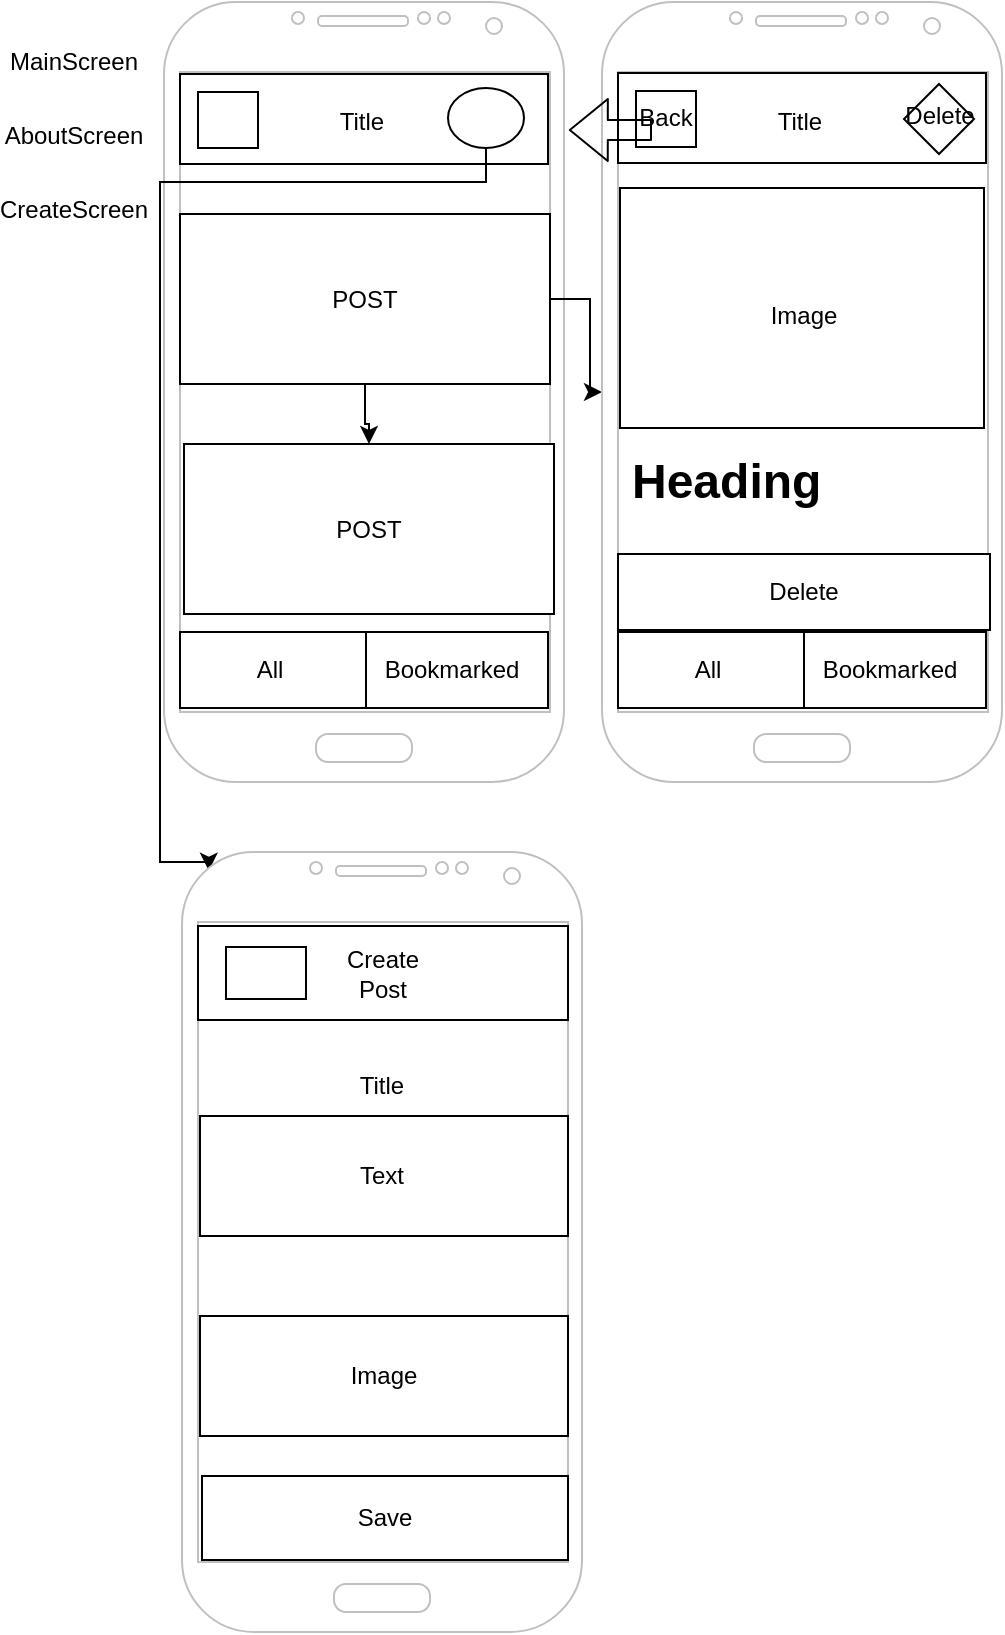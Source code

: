 <mxfile version="13.7.6" type="device"><diagram id="-tDMH-NavoYJ9PMKghUY" name="Page-1"><mxGraphModel dx="2958" dy="682" grid="1" gridSize="1" guides="1" tooltips="1" connect="1" arrows="1" fold="1" page="1" pageScale="1" pageWidth="827" pageHeight="1169" math="0" shadow="0"><root><mxCell id="0"/><mxCell id="1" parent="0"/><mxCell id="AMNDf2m0rLAfugdogOqv-1" value="" style="verticalLabelPosition=bottom;verticalAlign=top;html=1;shadow=0;dashed=0;strokeWidth=1;shape=mxgraph.android.phone2;strokeColor=#c0c0c0;" vertex="1" parent="1"><mxGeometry x="-1570" y="80" width="200" height="390" as="geometry"/></mxCell><mxCell id="AMNDf2m0rLAfugdogOqv-2" value="" style="rounded=0;whiteSpace=wrap;html=1;" vertex="1" parent="1"><mxGeometry x="-1562" y="116" width="184" height="45" as="geometry"/></mxCell><mxCell id="AMNDf2m0rLAfugdogOqv-9" value="" style="edgeStyle=orthogonalEdgeStyle;rounded=0;orthogonalLoop=1;jettySize=auto;html=1;" edge="1" parent="1" source="AMNDf2m0rLAfugdogOqv-6" target="AMNDf2m0rLAfugdogOqv-7"><mxGeometry relative="1" as="geometry"/></mxCell><mxCell id="AMNDf2m0rLAfugdogOqv-23" value="" style="edgeStyle=orthogonalEdgeStyle;rounded=0;orthogonalLoop=1;jettySize=auto;html=1;" edge="1" parent="1" source="AMNDf2m0rLAfugdogOqv-6" target="AMNDf2m0rLAfugdogOqv-21"><mxGeometry relative="1" as="geometry"/></mxCell><mxCell id="AMNDf2m0rLAfugdogOqv-6" value="POST" style="rounded=0;whiteSpace=wrap;html=1;" vertex="1" parent="1"><mxGeometry x="-1562" y="186" width="185" height="85" as="geometry"/></mxCell><mxCell id="AMNDf2m0rLAfugdogOqv-7" value="POST" style="rounded=0;whiteSpace=wrap;html=1;" vertex="1" parent="1"><mxGeometry x="-1560" y="301" width="185" height="85" as="geometry"/></mxCell><mxCell id="AMNDf2m0rLAfugdogOqv-10" value="Title" style="text;html=1;strokeColor=none;fillColor=none;align=center;verticalAlign=middle;whiteSpace=wrap;rounded=0;" vertex="1" parent="1"><mxGeometry x="-1491" y="130" width="40" height="20" as="geometry"/></mxCell><mxCell id="AMNDf2m0rLAfugdogOqv-54" style="edgeStyle=orthogonalEdgeStyle;rounded=0;orthogonalLoop=1;jettySize=auto;html=1;exitX=0.5;exitY=1;exitDx=0;exitDy=0;entryX=0.067;entryY=0.024;entryDx=0;entryDy=0;entryPerimeter=0;" edge="1" parent="1" source="AMNDf2m0rLAfugdogOqv-11" target="AMNDf2m0rLAfugdogOqv-43"><mxGeometry relative="1" as="geometry"><Array as="points"><mxPoint x="-1409" y="170"/><mxPoint x="-1572" y="170"/><mxPoint x="-1572" y="510"/><mxPoint x="-1548" y="510"/></Array></mxGeometry></mxCell><mxCell id="AMNDf2m0rLAfugdogOqv-11" value="" style="ellipse;whiteSpace=wrap;html=1;" vertex="1" parent="1"><mxGeometry x="-1428" y="123" width="38" height="30" as="geometry"/></mxCell><mxCell id="AMNDf2m0rLAfugdogOqv-12" value="" style="rounded=0;whiteSpace=wrap;html=1;" vertex="1" parent="1"><mxGeometry x="-1553" y="125" width="30" height="28" as="geometry"/></mxCell><mxCell id="AMNDf2m0rLAfugdogOqv-13" value="MainScreen" style="text;html=1;strokeColor=none;fillColor=none;align=center;verticalAlign=middle;whiteSpace=wrap;rounded=0;" vertex="1" parent="1"><mxGeometry x="-1635" y="100" width="40" height="20" as="geometry"/></mxCell><mxCell id="AMNDf2m0rLAfugdogOqv-14" value="AboutScreen" style="text;html=1;strokeColor=none;fillColor=none;align=center;verticalAlign=middle;whiteSpace=wrap;rounded=0;" vertex="1" parent="1"><mxGeometry x="-1635" y="137" width="40" height="20" as="geometry"/></mxCell><mxCell id="AMNDf2m0rLAfugdogOqv-15" value="CreateScreen" style="text;html=1;strokeColor=none;fillColor=none;align=center;verticalAlign=middle;whiteSpace=wrap;rounded=0;" vertex="1" parent="1"><mxGeometry x="-1635" y="174" width="40" height="20" as="geometry"/></mxCell><mxCell id="AMNDf2m0rLAfugdogOqv-16" value="" style="rounded=0;whiteSpace=wrap;html=1;" vertex="1" parent="1"><mxGeometry x="-1562" y="395" width="184" height="38" as="geometry"/></mxCell><mxCell id="AMNDf2m0rLAfugdogOqv-17" value="" style="rounded=0;whiteSpace=wrap;html=1;" vertex="1" parent="1"><mxGeometry x="-1562" y="395" width="93" height="38" as="geometry"/></mxCell><mxCell id="AMNDf2m0rLAfugdogOqv-18" value="All" style="text;html=1;strokeColor=none;fillColor=none;align=center;verticalAlign=middle;whiteSpace=wrap;rounded=0;" vertex="1" parent="1"><mxGeometry x="-1537" y="404" width="40" height="20" as="geometry"/></mxCell><mxCell id="AMNDf2m0rLAfugdogOqv-19" value="Bookmarked" style="text;html=1;strokeColor=none;fillColor=none;align=center;verticalAlign=middle;whiteSpace=wrap;rounded=0;" vertex="1" parent="1"><mxGeometry x="-1446" y="404" width="40" height="20" as="geometry"/></mxCell><mxCell id="AMNDf2m0rLAfugdogOqv-21" value="" style="verticalLabelPosition=bottom;verticalAlign=top;html=1;shadow=0;dashed=0;strokeWidth=1;shape=mxgraph.android.phone2;strokeColor=#c0c0c0;" vertex="1" parent="1"><mxGeometry x="-1351" y="80" width="200" height="390" as="geometry"/></mxCell><mxCell id="AMNDf2m0rLAfugdogOqv-24" value="" style="rounded=0;whiteSpace=wrap;html=1;" vertex="1" parent="1"><mxGeometry x="-1343" y="115.5" width="184" height="45" as="geometry"/></mxCell><mxCell id="AMNDf2m0rLAfugdogOqv-25" value="Title" style="text;html=1;strokeColor=none;fillColor=none;align=center;verticalAlign=middle;whiteSpace=wrap;rounded=0;" vertex="1" parent="1"><mxGeometry x="-1272" y="129.5" width="40" height="20" as="geometry"/></mxCell><mxCell id="AMNDf2m0rLAfugdogOqv-27" value="" style="rounded=0;whiteSpace=wrap;html=1;" vertex="1" parent="1"><mxGeometry x="-1334" y="124.5" width="30" height="28" as="geometry"/></mxCell><mxCell id="AMNDf2m0rLAfugdogOqv-30" value="" style="rounded=0;whiteSpace=wrap;html=1;" vertex="1" parent="1"><mxGeometry x="-1343" y="395" width="184" height="38" as="geometry"/></mxCell><mxCell id="AMNDf2m0rLAfugdogOqv-31" value="" style="rounded=0;whiteSpace=wrap;html=1;" vertex="1" parent="1"><mxGeometry x="-1343" y="395" width="93" height="38" as="geometry"/></mxCell><mxCell id="AMNDf2m0rLAfugdogOqv-32" value="All" style="text;html=1;strokeColor=none;fillColor=none;align=center;verticalAlign=middle;whiteSpace=wrap;rounded=0;" vertex="1" parent="1"><mxGeometry x="-1318" y="404" width="40" height="20" as="geometry"/></mxCell><mxCell id="AMNDf2m0rLAfugdogOqv-33" value="Bookmarked" style="text;html=1;strokeColor=none;fillColor=none;align=center;verticalAlign=middle;whiteSpace=wrap;rounded=0;" vertex="1" parent="1"><mxGeometry x="-1227" y="404" width="40" height="20" as="geometry"/></mxCell><mxCell id="AMNDf2m0rLAfugdogOqv-34" value="" style="shape=flexArrow;endArrow=classic;html=1;entryX=1.012;entryY=0.164;entryDx=0;entryDy=0;entryPerimeter=0;" edge="1" parent="1" target="AMNDf2m0rLAfugdogOqv-1"><mxGeometry width="50" height="50" relative="1" as="geometry"><mxPoint x="-1326" y="144" as="sourcePoint"/><mxPoint x="-1276" y="94" as="targetPoint"/></mxGeometry></mxCell><mxCell id="AMNDf2m0rLAfugdogOqv-35" value="Back" style="text;html=1;strokeColor=none;fillColor=none;align=center;verticalAlign=middle;whiteSpace=wrap;rounded=0;" vertex="1" parent="1"><mxGeometry x="-1339" y="128" width="40" height="20" as="geometry"/></mxCell><mxCell id="AMNDf2m0rLAfugdogOqv-37" value="" style="rhombus;whiteSpace=wrap;html=1;" vertex="1" parent="1"><mxGeometry x="-1200" y="121" width="35" height="35" as="geometry"/></mxCell><mxCell id="AMNDf2m0rLAfugdogOqv-38" value="Delete" style="text;html=1;strokeColor=none;fillColor=none;align=center;verticalAlign=middle;whiteSpace=wrap;rounded=0;" vertex="1" parent="1"><mxGeometry x="-1202.5" y="127" width="40" height="20" as="geometry"/></mxCell><mxCell id="AMNDf2m0rLAfugdogOqv-39" value="" style="rounded=0;whiteSpace=wrap;html=1;" vertex="1" parent="1"><mxGeometry x="-1342" y="173" width="182" height="120" as="geometry"/></mxCell><mxCell id="AMNDf2m0rLAfugdogOqv-40" value="Image" style="text;html=1;strokeColor=none;fillColor=none;align=center;verticalAlign=middle;whiteSpace=wrap;rounded=0;" vertex="1" parent="1"><mxGeometry x="-1270" y="227" width="40" height="20" as="geometry"/></mxCell><mxCell id="AMNDf2m0rLAfugdogOqv-41" value="&lt;h1&gt;Heading&lt;/h1&gt;&lt;p&gt;&lt;br&gt;&lt;/p&gt;" style="text;html=1;strokeColor=none;fillColor=none;spacing=5;spacingTop=-20;whiteSpace=wrap;overflow=hidden;rounded=0;" vertex="1" parent="1"><mxGeometry x="-1341" y="300" width="179" height="44" as="geometry"/></mxCell><mxCell id="AMNDf2m0rLAfugdogOqv-42" value="Delete" style="rounded=0;whiteSpace=wrap;html=1;" vertex="1" parent="1"><mxGeometry x="-1343" y="356" width="186" height="38" as="geometry"/></mxCell><mxCell id="AMNDf2m0rLAfugdogOqv-43" value="" style="verticalLabelPosition=bottom;verticalAlign=top;html=1;shadow=0;dashed=0;strokeWidth=1;shape=mxgraph.android.phone2;strokeColor=#c0c0c0;" vertex="1" parent="1"><mxGeometry x="-1561" y="505" width="200" height="390" as="geometry"/></mxCell><mxCell id="AMNDf2m0rLAfugdogOqv-44" value="Create&lt;br&gt;Post" style="rounded=0;whiteSpace=wrap;html=1;" vertex="1" parent="1"><mxGeometry x="-1553" y="542" width="185" height="47" as="geometry"/></mxCell><mxCell id="AMNDf2m0rLAfugdogOqv-45" value="" style="rounded=0;whiteSpace=wrap;html=1;" vertex="1" parent="1"><mxGeometry x="-1539" y="552.5" width="40" height="26" as="geometry"/></mxCell><mxCell id="AMNDf2m0rLAfugdogOqv-46" value="" style="rounded=0;whiteSpace=wrap;html=1;" vertex="1" parent="1"><mxGeometry x="-1552" y="637" width="184" height="60" as="geometry"/></mxCell><mxCell id="AMNDf2m0rLAfugdogOqv-47" value="Image" style="rounded=0;whiteSpace=wrap;html=1;" vertex="1" parent="1"><mxGeometry x="-1552" y="737" width="184" height="60" as="geometry"/></mxCell><mxCell id="AMNDf2m0rLAfugdogOqv-48" value="Title" style="text;html=1;strokeColor=none;fillColor=none;align=center;verticalAlign=middle;whiteSpace=wrap;rounded=0;" vertex="1" parent="1"><mxGeometry x="-1481" y="612" width="40" height="20" as="geometry"/></mxCell><mxCell id="AMNDf2m0rLAfugdogOqv-49" value="Text" style="text;html=1;strokeColor=none;fillColor=none;align=center;verticalAlign=middle;whiteSpace=wrap;rounded=0;" vertex="1" parent="1"><mxGeometry x="-1481" y="657" width="40" height="20" as="geometry"/></mxCell><mxCell id="AMNDf2m0rLAfugdogOqv-50" value="Save" style="rounded=0;whiteSpace=wrap;html=1;" vertex="1" parent="1"><mxGeometry x="-1551" y="817" width="183" height="42" as="geometry"/></mxCell></root></mxGraphModel></diagram></mxfile>